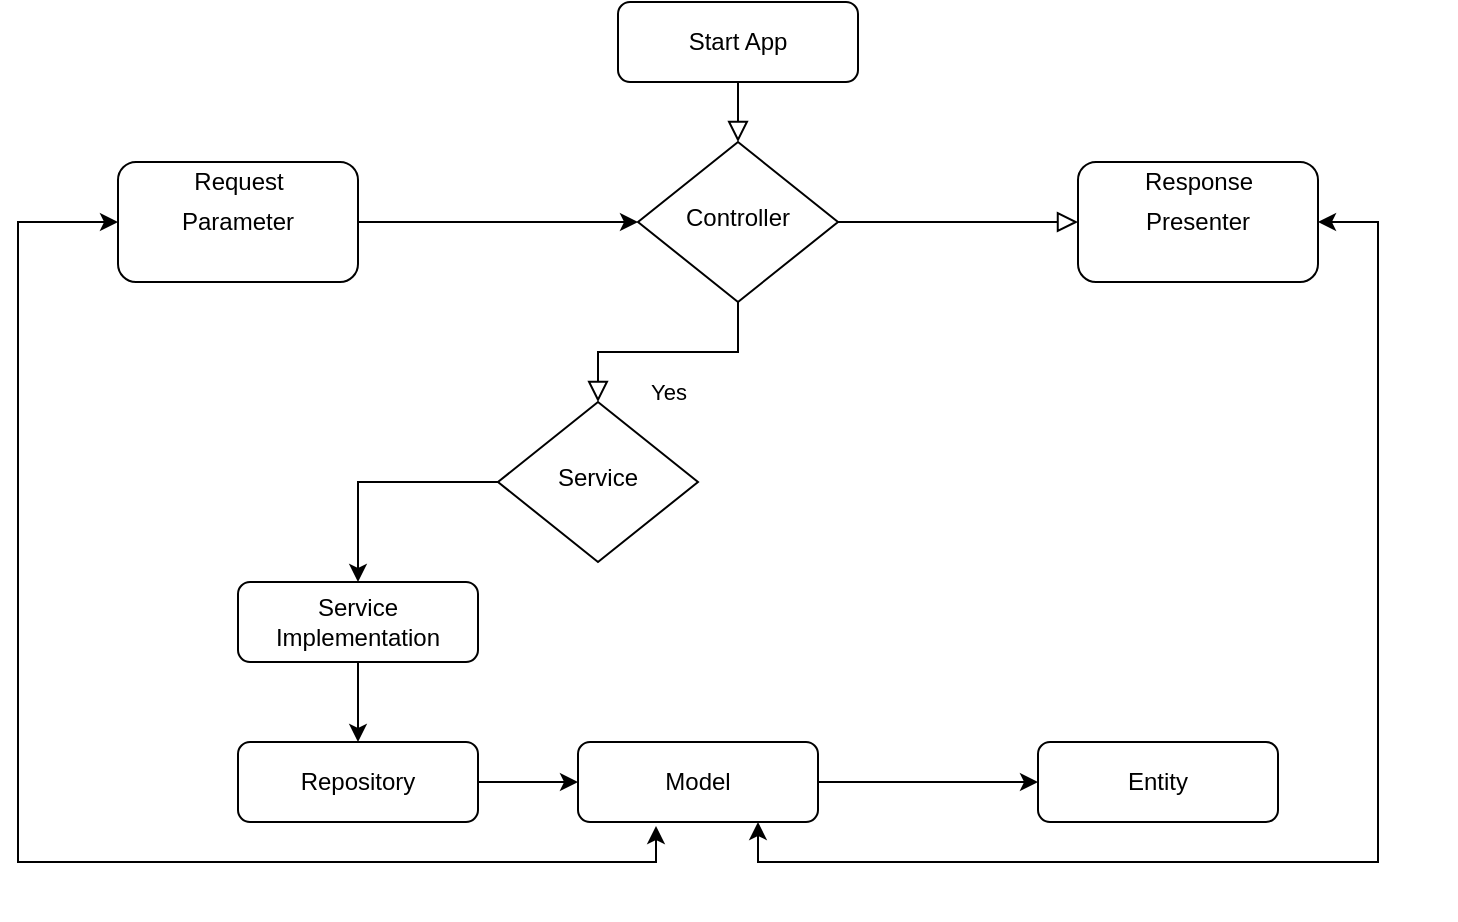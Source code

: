 <mxfile version="15.5.2" type="device"><diagram id="C5RBs43oDa-KdzZeNtuy" name="Page-1"><mxGraphModel dx="1038" dy="505" grid="1" gridSize="10" guides="1" tooltips="1" connect="1" arrows="1" fold="1" page="1" pageScale="1" pageWidth="827" pageHeight="1169" math="0" shadow="0"><root><mxCell id="WIyWlLk6GJQsqaUBKTNV-0"/><mxCell id="WIyWlLk6GJQsqaUBKTNV-1" parent="WIyWlLk6GJQsqaUBKTNV-0"/><mxCell id="WIyWlLk6GJQsqaUBKTNV-2" value="" style="rounded=0;html=1;jettySize=auto;orthogonalLoop=1;fontSize=11;endArrow=block;endFill=0;endSize=8;strokeWidth=1;shadow=0;labelBackgroundColor=none;edgeStyle=orthogonalEdgeStyle;" parent="WIyWlLk6GJQsqaUBKTNV-1" source="WIyWlLk6GJQsqaUBKTNV-3" target="WIyWlLk6GJQsqaUBKTNV-6" edge="1"><mxGeometry relative="1" as="geometry"/></mxCell><mxCell id="WIyWlLk6GJQsqaUBKTNV-3" value="Start App" style="rounded=1;whiteSpace=wrap;html=1;fontSize=12;glass=0;strokeWidth=1;shadow=0;" parent="WIyWlLk6GJQsqaUBKTNV-1" vertex="1"><mxGeometry x="340" y="10" width="120" height="40" as="geometry"/></mxCell><mxCell id="WIyWlLk6GJQsqaUBKTNV-4" value="Yes" style="rounded=0;html=1;jettySize=auto;orthogonalLoop=1;fontSize=11;endArrow=block;endFill=0;endSize=8;strokeWidth=1;shadow=0;labelBackgroundColor=none;edgeStyle=orthogonalEdgeStyle;" parent="WIyWlLk6GJQsqaUBKTNV-1" source="WIyWlLk6GJQsqaUBKTNV-6" target="WIyWlLk6GJQsqaUBKTNV-10" edge="1"><mxGeometry y="20" relative="1" as="geometry"><mxPoint as="offset"/></mxGeometry></mxCell><mxCell id="WIyWlLk6GJQsqaUBKTNV-5" value="&lt;div&gt;&lt;br&gt;&lt;/div&gt;" style="edgeStyle=orthogonalEdgeStyle;rounded=0;html=1;jettySize=auto;orthogonalLoop=1;fontSize=11;endArrow=block;endFill=0;endSize=8;strokeWidth=1;shadow=0;labelBackgroundColor=none;" parent="WIyWlLk6GJQsqaUBKTNV-1" source="WIyWlLk6GJQsqaUBKTNV-6" target="WIyWlLk6GJQsqaUBKTNV-7" edge="1"><mxGeometry y="10" relative="1" as="geometry"><mxPoint as="offset"/></mxGeometry></mxCell><mxCell id="WIyWlLk6GJQsqaUBKTNV-6" value="Controller" style="rhombus;whiteSpace=wrap;html=1;shadow=0;fontFamily=Helvetica;fontSize=12;align=center;strokeWidth=1;spacing=6;spacingTop=-4;" parent="WIyWlLk6GJQsqaUBKTNV-1" vertex="1"><mxGeometry x="350" y="80" width="100" height="80" as="geometry"/></mxCell><mxCell id="WIyWlLk6GJQsqaUBKTNV-7" value="&lt;div&gt;Presenter&lt;/div&gt;" style="rounded=1;whiteSpace=wrap;html=1;fontSize=12;glass=0;strokeWidth=1;shadow=0;" parent="WIyWlLk6GJQsqaUBKTNV-1" vertex="1"><mxGeometry x="570" y="90" width="120" height="60" as="geometry"/></mxCell><mxCell id="tlq7Fzgr01N4N28vD56z-2" style="edgeStyle=orthogonalEdgeStyle;rounded=0;orthogonalLoop=1;jettySize=auto;html=1;entryX=0.5;entryY=0;entryDx=0;entryDy=0;" edge="1" parent="WIyWlLk6GJQsqaUBKTNV-1" source="WIyWlLk6GJQsqaUBKTNV-10" target="WIyWlLk6GJQsqaUBKTNV-11"><mxGeometry relative="1" as="geometry"/></mxCell><mxCell id="WIyWlLk6GJQsqaUBKTNV-10" value="&lt;div&gt;Service&lt;/div&gt;" style="rhombus;whiteSpace=wrap;html=1;shadow=0;fontFamily=Helvetica;fontSize=12;align=center;strokeWidth=1;spacing=6;spacingTop=-4;" parent="WIyWlLk6GJQsqaUBKTNV-1" vertex="1"><mxGeometry x="280" y="210" width="100" height="80" as="geometry"/></mxCell><mxCell id="tlq7Fzgr01N4N28vD56z-4" value="" style="edgeStyle=orthogonalEdgeStyle;rounded=0;orthogonalLoop=1;jettySize=auto;html=1;" edge="1" parent="WIyWlLk6GJQsqaUBKTNV-1" source="WIyWlLk6GJQsqaUBKTNV-11" target="tlq7Fzgr01N4N28vD56z-3"><mxGeometry relative="1" as="geometry"/></mxCell><mxCell id="WIyWlLk6GJQsqaUBKTNV-11" value="&lt;div&gt;Service Implementation&lt;/div&gt;" style="rounded=1;whiteSpace=wrap;html=1;fontSize=12;glass=0;strokeWidth=1;shadow=0;" parent="WIyWlLk6GJQsqaUBKTNV-1" vertex="1"><mxGeometry x="150" y="300" width="120" height="40" as="geometry"/></mxCell><mxCell id="uxzE4Ct2R43z2nF-Wfq--3" style="edgeStyle=orthogonalEdgeStyle;rounded=0;orthogonalLoop=1;jettySize=auto;html=1;entryX=0;entryY=0.5;entryDx=0;entryDy=0;" parent="WIyWlLk6GJQsqaUBKTNV-1" source="uxzE4Ct2R43z2nF-Wfq--0" target="WIyWlLk6GJQsqaUBKTNV-6" edge="1"><mxGeometry relative="1" as="geometry"/></mxCell><mxCell id="uxzE4Ct2R43z2nF-Wfq--0" value="Parameter" style="rounded=1;whiteSpace=wrap;html=1;" parent="WIyWlLk6GJQsqaUBKTNV-1" vertex="1"><mxGeometry x="90" y="90" width="120" height="60" as="geometry"/></mxCell><mxCell id="tlq7Fzgr01N4N28vD56z-0" value="&lt;div&gt;Request&lt;/div&gt;" style="text;html=1;align=center;verticalAlign=middle;resizable=0;points=[];autosize=1;strokeColor=none;fillColor=none;" vertex="1" parent="WIyWlLk6GJQsqaUBKTNV-1"><mxGeometry x="120" y="90" width="60" height="20" as="geometry"/></mxCell><mxCell id="tlq7Fzgr01N4N28vD56z-1" value="Response" style="text;html=1;align=center;verticalAlign=middle;resizable=0;points=[];autosize=1;strokeColor=none;fillColor=none;" vertex="1" parent="WIyWlLk6GJQsqaUBKTNV-1"><mxGeometry x="595" y="90" width="70" height="20" as="geometry"/></mxCell><mxCell id="tlq7Fzgr01N4N28vD56z-6" value="" style="edgeStyle=orthogonalEdgeStyle;rounded=0;orthogonalLoop=1;jettySize=auto;html=1;" edge="1" parent="WIyWlLk6GJQsqaUBKTNV-1" source="tlq7Fzgr01N4N28vD56z-3" target="tlq7Fzgr01N4N28vD56z-5"><mxGeometry relative="1" as="geometry"/></mxCell><mxCell id="tlq7Fzgr01N4N28vD56z-3" value="&lt;div&gt;Repository&lt;/div&gt;" style="rounded=1;whiteSpace=wrap;html=1;fontSize=12;glass=0;strokeWidth=1;shadow=0;" vertex="1" parent="WIyWlLk6GJQsqaUBKTNV-1"><mxGeometry x="150" y="380" width="120" height="40" as="geometry"/></mxCell><mxCell id="tlq7Fzgr01N4N28vD56z-8" value="" style="edgeStyle=orthogonalEdgeStyle;rounded=0;orthogonalLoop=1;jettySize=auto;html=1;" edge="1" parent="WIyWlLk6GJQsqaUBKTNV-1" source="tlq7Fzgr01N4N28vD56z-5" target="tlq7Fzgr01N4N28vD56z-7"><mxGeometry relative="1" as="geometry"/></mxCell><mxCell id="tlq7Fzgr01N4N28vD56z-5" value="&lt;div&gt;Model&lt;/div&gt;" style="rounded=1;whiteSpace=wrap;html=1;fontSize=12;glass=0;strokeWidth=1;shadow=0;" vertex="1" parent="WIyWlLk6GJQsqaUBKTNV-1"><mxGeometry x="320" y="380" width="120" height="40" as="geometry"/></mxCell><mxCell id="tlq7Fzgr01N4N28vD56z-7" value="&lt;div&gt;Entity&lt;/div&gt;" style="rounded=1;whiteSpace=wrap;html=1;fontSize=12;glass=0;strokeWidth=1;shadow=0;" vertex="1" parent="WIyWlLk6GJQsqaUBKTNV-1"><mxGeometry x="550" y="380" width="120" height="40" as="geometry"/></mxCell><mxCell id="tlq7Fzgr01N4N28vD56z-12" value="" style="endArrow=classic;startArrow=classic;html=1;rounded=1;entryX=1;entryY=0.5;entryDx=0;entryDy=0;strokeColor=none;exitX=0.65;exitY=1.1;exitDx=0;exitDy=0;exitPerimeter=0;" edge="1" parent="WIyWlLk6GJQsqaUBKTNV-1" source="tlq7Fzgr01N4N28vD56z-5" target="WIyWlLk6GJQsqaUBKTNV-7"><mxGeometry width="50" height="50" relative="1" as="geometry"><mxPoint x="400" y="460" as="sourcePoint"/><mxPoint x="780" y="160" as="targetPoint"/><Array as="points"><mxPoint x="398" y="440"/><mxPoint x="750" y="460"/><mxPoint x="750" y="120"/></Array></mxGeometry></mxCell><mxCell id="tlq7Fzgr01N4N28vD56z-13" value="" style="endArrow=classic;startArrow=classic;html=1;rounded=0;entryX=0.75;entryY=1;entryDx=0;entryDy=0;" edge="1" parent="WIyWlLk6GJQsqaUBKTNV-1" target="tlq7Fzgr01N4N28vD56z-5"><mxGeometry width="50" height="50" relative="1" as="geometry"><mxPoint x="690" y="120" as="sourcePoint"/><mxPoint x="460" y="210" as="targetPoint"/><Array as="points"><mxPoint x="720" y="120"/><mxPoint x="720" y="440"/><mxPoint x="410" y="440"/></Array></mxGeometry></mxCell><mxCell id="tlq7Fzgr01N4N28vD56z-16" value="" style="endArrow=classic;startArrow=classic;html=1;rounded=0;sketch=0;entryX=0;entryY=0.5;entryDx=0;entryDy=0;exitX=0.325;exitY=1.05;exitDx=0;exitDy=0;exitPerimeter=0;" edge="1" parent="WIyWlLk6GJQsqaUBKTNV-1" source="tlq7Fzgr01N4N28vD56z-5" target="uxzE4Ct2R43z2nF-Wfq--0"><mxGeometry width="50" height="50" relative="1" as="geometry"><mxPoint x="410" y="260" as="sourcePoint"/><mxPoint x="40" y="120" as="targetPoint"/><Array as="points"><mxPoint x="359" y="440"/><mxPoint x="40" y="440"/><mxPoint x="40" y="240"/><mxPoint x="40" y="120"/></Array></mxGeometry></mxCell></root></mxGraphModel></diagram></mxfile>